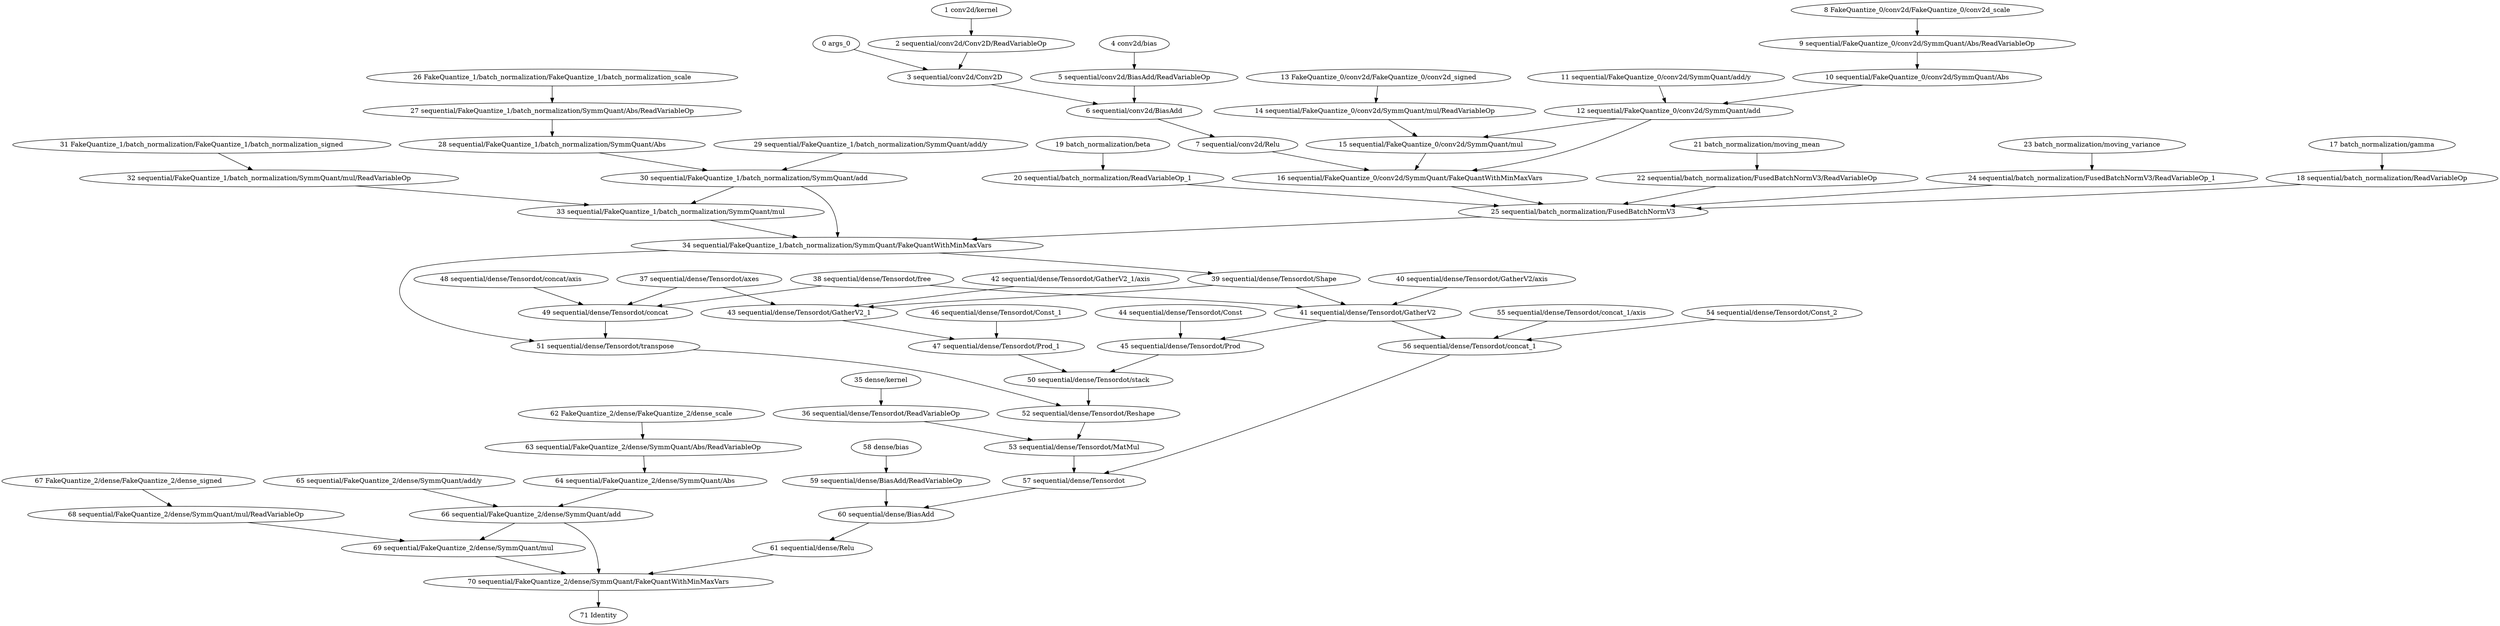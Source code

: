 strict digraph  {
"0 args_0" [id=0, op=Placeholder];
"1 conv2d/kernel" [id=1, op=Placeholder];
"2 sequential/conv2d/Conv2D/ReadVariableOp" [id=2, op=ReadVariableOp];
"3 sequential/conv2d/Conv2D" [id=3, op=Conv2D];
"4 conv2d/bias" [id=4, op=Placeholder];
"5 sequential/conv2d/BiasAdd/ReadVariableOp" [id=5, op=ReadVariableOp];
"6 sequential/conv2d/BiasAdd" [id=6, op=BiasAdd];
"7 sequential/conv2d/Relu" [id=7, op=Relu];
"8 FakeQuantize_0/conv2d/FakeQuantize_0/conv2d_scale" [id=8, op=Placeholder];
"9 sequential/FakeQuantize_0/conv2d/SymmQuant/Abs/ReadVariableOp" [id=9, op=ReadVariableOp];
"10 sequential/FakeQuantize_0/conv2d/SymmQuant/Abs" [id=10, op=Abs];
"11 sequential/FakeQuantize_0/conv2d/SymmQuant/add/y" [id=11, op=Const];
"12 sequential/FakeQuantize_0/conv2d/SymmQuant/add" [id=12, op=AddV2];
"13 FakeQuantize_0/conv2d/FakeQuantize_0/conv2d_signed" [id=13, op=Placeholder];
"14 sequential/FakeQuantize_0/conv2d/SymmQuant/mul/ReadVariableOp" [id=14, op=ReadVariableOp];
"15 sequential/FakeQuantize_0/conv2d/SymmQuant/mul" [id=15, op=Mul];
"16 sequential/FakeQuantize_0/conv2d/SymmQuant/FakeQuantWithMinMaxVars" [id=16, op=FakeQuantWithMinMaxVars];
"17 batch_normalization/gamma" [id=17, op=Placeholder];
"18 sequential/batch_normalization/ReadVariableOp" [id=18, op=ReadVariableOp];
"19 batch_normalization/beta" [id=19, op=Placeholder];
"20 sequential/batch_normalization/ReadVariableOp_1" [id=20, op=ReadVariableOp];
"21 batch_normalization/moving_mean" [id=21, op=Placeholder];
"22 sequential/batch_normalization/FusedBatchNormV3/ReadVariableOp" [id=22, op=ReadVariableOp];
"23 batch_normalization/moving_variance" [id=23, op=Placeholder];
"24 sequential/batch_normalization/FusedBatchNormV3/ReadVariableOp_1" [id=24, op=ReadVariableOp];
"25 sequential/batch_normalization/FusedBatchNormV3" [id=25, op=FusedBatchNormV3];
"26 FakeQuantize_1/batch_normalization/FakeQuantize_1/batch_normalization_scale" [id=26, op=Placeholder];
"27 sequential/FakeQuantize_1/batch_normalization/SymmQuant/Abs/ReadVariableOp" [id=27, op=ReadVariableOp];
"28 sequential/FakeQuantize_1/batch_normalization/SymmQuant/Abs" [id=28, op=Abs];
"29 sequential/FakeQuantize_1/batch_normalization/SymmQuant/add/y" [id=29, op=Const];
"30 sequential/FakeQuantize_1/batch_normalization/SymmQuant/add" [id=30, op=AddV2];
"31 FakeQuantize_1/batch_normalization/FakeQuantize_1/batch_normalization_signed" [id=31, op=Placeholder];
"32 sequential/FakeQuantize_1/batch_normalization/SymmQuant/mul/ReadVariableOp" [id=32, op=ReadVariableOp];
"33 sequential/FakeQuantize_1/batch_normalization/SymmQuant/mul" [id=33, op=Mul];
"34 sequential/FakeQuantize_1/batch_normalization/SymmQuant/FakeQuantWithMinMaxVars" [id=34, op=FakeQuantWithMinMaxVars];
"35 dense/kernel" [id=35, op=Placeholder];
"36 sequential/dense/Tensordot/ReadVariableOp" [id=36, op=ReadVariableOp];
"37 sequential/dense/Tensordot/axes" [id=37, op=Const];
"38 sequential/dense/Tensordot/free" [id=38, op=Const];
"39 sequential/dense/Tensordot/Shape" [id=39, op=Shape];
"40 sequential/dense/Tensordot/GatherV2/axis" [id=40, op=Const];
"41 sequential/dense/Tensordot/GatherV2" [id=41, op=GatherV2];
"42 sequential/dense/Tensordot/GatherV2_1/axis" [id=42, op=Const];
"43 sequential/dense/Tensordot/GatherV2_1" [id=43, op=GatherV2];
"44 sequential/dense/Tensordot/Const" [id=44, op=Const];
"45 sequential/dense/Tensordot/Prod" [id=45, op=Prod];
"46 sequential/dense/Tensordot/Const_1" [id=46, op=Const];
"47 sequential/dense/Tensordot/Prod_1" [id=47, op=Prod];
"48 sequential/dense/Tensordot/concat/axis" [id=48, op=Const];
"49 sequential/dense/Tensordot/concat" [id=49, op=ConcatV2];
"50 sequential/dense/Tensordot/stack" [id=50, op=Pack];
"51 sequential/dense/Tensordot/transpose" [id=51, op=Transpose];
"52 sequential/dense/Tensordot/Reshape" [id=52, op=Reshape];
"53 sequential/dense/Tensordot/MatMul" [id=53, op=MatMul];
"54 sequential/dense/Tensordot/Const_2" [id=54, op=Const];
"55 sequential/dense/Tensordot/concat_1/axis" [id=55, op=Const];
"56 sequential/dense/Tensordot/concat_1" [id=56, op=ConcatV2];
"57 sequential/dense/Tensordot" [id=57, op=Reshape];
"58 dense/bias" [id=58, op=Placeholder];
"59 sequential/dense/BiasAdd/ReadVariableOp" [id=59, op=ReadVariableOp];
"60 sequential/dense/BiasAdd" [id=60, op=BiasAdd];
"61 sequential/dense/Relu" [id=61, op=Relu];
"62 FakeQuantize_2/dense/FakeQuantize_2/dense_scale" [id=62, op=Placeholder];
"63 sequential/FakeQuantize_2/dense/SymmQuant/Abs/ReadVariableOp" [id=63, op=ReadVariableOp];
"64 sequential/FakeQuantize_2/dense/SymmQuant/Abs" [id=64, op=Abs];
"65 sequential/FakeQuantize_2/dense/SymmQuant/add/y" [id=65, op=Const];
"66 sequential/FakeQuantize_2/dense/SymmQuant/add" [id=66, op=AddV2];
"67 FakeQuantize_2/dense/FakeQuantize_2/dense_signed" [id=67, op=Placeholder];
"68 sequential/FakeQuantize_2/dense/SymmQuant/mul/ReadVariableOp" [id=68, op=ReadVariableOp];
"69 sequential/FakeQuantize_2/dense/SymmQuant/mul" [id=69, op=Mul];
"70 sequential/FakeQuantize_2/dense/SymmQuant/FakeQuantWithMinMaxVars" [id=70, op=FakeQuantWithMinMaxVars];
"71 Identity" [id=71, op=Identity];
"0 args_0" -> "3 sequential/conv2d/Conv2D";
"1 conv2d/kernel" -> "2 sequential/conv2d/Conv2D/ReadVariableOp";
"2 sequential/conv2d/Conv2D/ReadVariableOp" -> "3 sequential/conv2d/Conv2D";
"3 sequential/conv2d/Conv2D" -> "6 sequential/conv2d/BiasAdd";
"4 conv2d/bias" -> "5 sequential/conv2d/BiasAdd/ReadVariableOp";
"5 sequential/conv2d/BiasAdd/ReadVariableOp" -> "6 sequential/conv2d/BiasAdd";
"6 sequential/conv2d/BiasAdd" -> "7 sequential/conv2d/Relu";
"7 sequential/conv2d/Relu" -> "16 sequential/FakeQuantize_0/conv2d/SymmQuant/FakeQuantWithMinMaxVars";
"8 FakeQuantize_0/conv2d/FakeQuantize_0/conv2d_scale" -> "9 sequential/FakeQuantize_0/conv2d/SymmQuant/Abs/ReadVariableOp";
"9 sequential/FakeQuantize_0/conv2d/SymmQuant/Abs/ReadVariableOp" -> "10 sequential/FakeQuantize_0/conv2d/SymmQuant/Abs";
"10 sequential/FakeQuantize_0/conv2d/SymmQuant/Abs" -> "12 sequential/FakeQuantize_0/conv2d/SymmQuant/add";
"11 sequential/FakeQuantize_0/conv2d/SymmQuant/add/y" -> "12 sequential/FakeQuantize_0/conv2d/SymmQuant/add";
"12 sequential/FakeQuantize_0/conv2d/SymmQuant/add" -> "15 sequential/FakeQuantize_0/conv2d/SymmQuant/mul";
"12 sequential/FakeQuantize_0/conv2d/SymmQuant/add" -> "16 sequential/FakeQuantize_0/conv2d/SymmQuant/FakeQuantWithMinMaxVars";
"13 FakeQuantize_0/conv2d/FakeQuantize_0/conv2d_signed" -> "14 sequential/FakeQuantize_0/conv2d/SymmQuant/mul/ReadVariableOp";
"14 sequential/FakeQuantize_0/conv2d/SymmQuant/mul/ReadVariableOp" -> "15 sequential/FakeQuantize_0/conv2d/SymmQuant/mul";
"15 sequential/FakeQuantize_0/conv2d/SymmQuant/mul" -> "16 sequential/FakeQuantize_0/conv2d/SymmQuant/FakeQuantWithMinMaxVars";
"16 sequential/FakeQuantize_0/conv2d/SymmQuant/FakeQuantWithMinMaxVars" -> "25 sequential/batch_normalization/FusedBatchNormV3";
"17 batch_normalization/gamma" -> "18 sequential/batch_normalization/ReadVariableOp";
"18 sequential/batch_normalization/ReadVariableOp" -> "25 sequential/batch_normalization/FusedBatchNormV3";
"19 batch_normalization/beta" -> "20 sequential/batch_normalization/ReadVariableOp_1";
"20 sequential/batch_normalization/ReadVariableOp_1" -> "25 sequential/batch_normalization/FusedBatchNormV3";
"21 batch_normalization/moving_mean" -> "22 sequential/batch_normalization/FusedBatchNormV3/ReadVariableOp";
"22 sequential/batch_normalization/FusedBatchNormV3/ReadVariableOp" -> "25 sequential/batch_normalization/FusedBatchNormV3";
"23 batch_normalization/moving_variance" -> "24 sequential/batch_normalization/FusedBatchNormV3/ReadVariableOp_1";
"24 sequential/batch_normalization/FusedBatchNormV3/ReadVariableOp_1" -> "25 sequential/batch_normalization/FusedBatchNormV3";
"25 sequential/batch_normalization/FusedBatchNormV3" -> "34 sequential/FakeQuantize_1/batch_normalization/SymmQuant/FakeQuantWithMinMaxVars";
"26 FakeQuantize_1/batch_normalization/FakeQuantize_1/batch_normalization_scale" -> "27 sequential/FakeQuantize_1/batch_normalization/SymmQuant/Abs/ReadVariableOp";
"27 sequential/FakeQuantize_1/batch_normalization/SymmQuant/Abs/ReadVariableOp" -> "28 sequential/FakeQuantize_1/batch_normalization/SymmQuant/Abs";
"28 sequential/FakeQuantize_1/batch_normalization/SymmQuant/Abs" -> "30 sequential/FakeQuantize_1/batch_normalization/SymmQuant/add";
"29 sequential/FakeQuantize_1/batch_normalization/SymmQuant/add/y" -> "30 sequential/FakeQuantize_1/batch_normalization/SymmQuant/add";
"30 sequential/FakeQuantize_1/batch_normalization/SymmQuant/add" -> "33 sequential/FakeQuantize_1/batch_normalization/SymmQuant/mul";
"30 sequential/FakeQuantize_1/batch_normalization/SymmQuant/add" -> "34 sequential/FakeQuantize_1/batch_normalization/SymmQuant/FakeQuantWithMinMaxVars";
"31 FakeQuantize_1/batch_normalization/FakeQuantize_1/batch_normalization_signed" -> "32 sequential/FakeQuantize_1/batch_normalization/SymmQuant/mul/ReadVariableOp";
"32 sequential/FakeQuantize_1/batch_normalization/SymmQuant/mul/ReadVariableOp" -> "33 sequential/FakeQuantize_1/batch_normalization/SymmQuant/mul";
"33 sequential/FakeQuantize_1/batch_normalization/SymmQuant/mul" -> "34 sequential/FakeQuantize_1/batch_normalization/SymmQuant/FakeQuantWithMinMaxVars";
"34 sequential/FakeQuantize_1/batch_normalization/SymmQuant/FakeQuantWithMinMaxVars" -> "39 sequential/dense/Tensordot/Shape";
"34 sequential/FakeQuantize_1/batch_normalization/SymmQuant/FakeQuantWithMinMaxVars" -> "51 sequential/dense/Tensordot/transpose";
"35 dense/kernel" -> "36 sequential/dense/Tensordot/ReadVariableOp";
"36 sequential/dense/Tensordot/ReadVariableOp" -> "53 sequential/dense/Tensordot/MatMul";
"37 sequential/dense/Tensordot/axes" -> "43 sequential/dense/Tensordot/GatherV2_1";
"37 sequential/dense/Tensordot/axes" -> "49 sequential/dense/Tensordot/concat";
"38 sequential/dense/Tensordot/free" -> "41 sequential/dense/Tensordot/GatherV2";
"38 sequential/dense/Tensordot/free" -> "49 sequential/dense/Tensordot/concat";
"39 sequential/dense/Tensordot/Shape" -> "41 sequential/dense/Tensordot/GatherV2";
"39 sequential/dense/Tensordot/Shape" -> "43 sequential/dense/Tensordot/GatherV2_1";
"40 sequential/dense/Tensordot/GatherV2/axis" -> "41 sequential/dense/Tensordot/GatherV2";
"41 sequential/dense/Tensordot/GatherV2" -> "45 sequential/dense/Tensordot/Prod";
"41 sequential/dense/Tensordot/GatherV2" -> "56 sequential/dense/Tensordot/concat_1";
"42 sequential/dense/Tensordot/GatherV2_1/axis" -> "43 sequential/dense/Tensordot/GatherV2_1";
"43 sequential/dense/Tensordot/GatherV2_1" -> "47 sequential/dense/Tensordot/Prod_1";
"44 sequential/dense/Tensordot/Const" -> "45 sequential/dense/Tensordot/Prod";
"45 sequential/dense/Tensordot/Prod" -> "50 sequential/dense/Tensordot/stack";
"46 sequential/dense/Tensordot/Const_1" -> "47 sequential/dense/Tensordot/Prod_1";
"47 sequential/dense/Tensordot/Prod_1" -> "50 sequential/dense/Tensordot/stack";
"48 sequential/dense/Tensordot/concat/axis" -> "49 sequential/dense/Tensordot/concat";
"49 sequential/dense/Tensordot/concat" -> "51 sequential/dense/Tensordot/transpose";
"50 sequential/dense/Tensordot/stack" -> "52 sequential/dense/Tensordot/Reshape";
"51 sequential/dense/Tensordot/transpose" -> "52 sequential/dense/Tensordot/Reshape";
"52 sequential/dense/Tensordot/Reshape" -> "53 sequential/dense/Tensordot/MatMul";
"53 sequential/dense/Tensordot/MatMul" -> "57 sequential/dense/Tensordot";
"54 sequential/dense/Tensordot/Const_2" -> "56 sequential/dense/Tensordot/concat_1";
"55 sequential/dense/Tensordot/concat_1/axis" -> "56 sequential/dense/Tensordot/concat_1";
"56 sequential/dense/Tensordot/concat_1" -> "57 sequential/dense/Tensordot";
"57 sequential/dense/Tensordot" -> "60 sequential/dense/BiasAdd";
"58 dense/bias" -> "59 sequential/dense/BiasAdd/ReadVariableOp";
"59 sequential/dense/BiasAdd/ReadVariableOp" -> "60 sequential/dense/BiasAdd";
"60 sequential/dense/BiasAdd" -> "61 sequential/dense/Relu";
"61 sequential/dense/Relu" -> "70 sequential/FakeQuantize_2/dense/SymmQuant/FakeQuantWithMinMaxVars";
"62 FakeQuantize_2/dense/FakeQuantize_2/dense_scale" -> "63 sequential/FakeQuantize_2/dense/SymmQuant/Abs/ReadVariableOp";
"63 sequential/FakeQuantize_2/dense/SymmQuant/Abs/ReadVariableOp" -> "64 sequential/FakeQuantize_2/dense/SymmQuant/Abs";
"64 sequential/FakeQuantize_2/dense/SymmQuant/Abs" -> "66 sequential/FakeQuantize_2/dense/SymmQuant/add";
"65 sequential/FakeQuantize_2/dense/SymmQuant/add/y" -> "66 sequential/FakeQuantize_2/dense/SymmQuant/add";
"66 sequential/FakeQuantize_2/dense/SymmQuant/add" -> "69 sequential/FakeQuantize_2/dense/SymmQuant/mul";
"66 sequential/FakeQuantize_2/dense/SymmQuant/add" -> "70 sequential/FakeQuantize_2/dense/SymmQuant/FakeQuantWithMinMaxVars";
"67 FakeQuantize_2/dense/FakeQuantize_2/dense_signed" -> "68 sequential/FakeQuantize_2/dense/SymmQuant/mul/ReadVariableOp";
"68 sequential/FakeQuantize_2/dense/SymmQuant/mul/ReadVariableOp" -> "69 sequential/FakeQuantize_2/dense/SymmQuant/mul";
"69 sequential/FakeQuantize_2/dense/SymmQuant/mul" -> "70 sequential/FakeQuantize_2/dense/SymmQuant/FakeQuantWithMinMaxVars";
"70 sequential/FakeQuantize_2/dense/SymmQuant/FakeQuantWithMinMaxVars" -> "71 Identity";
}
